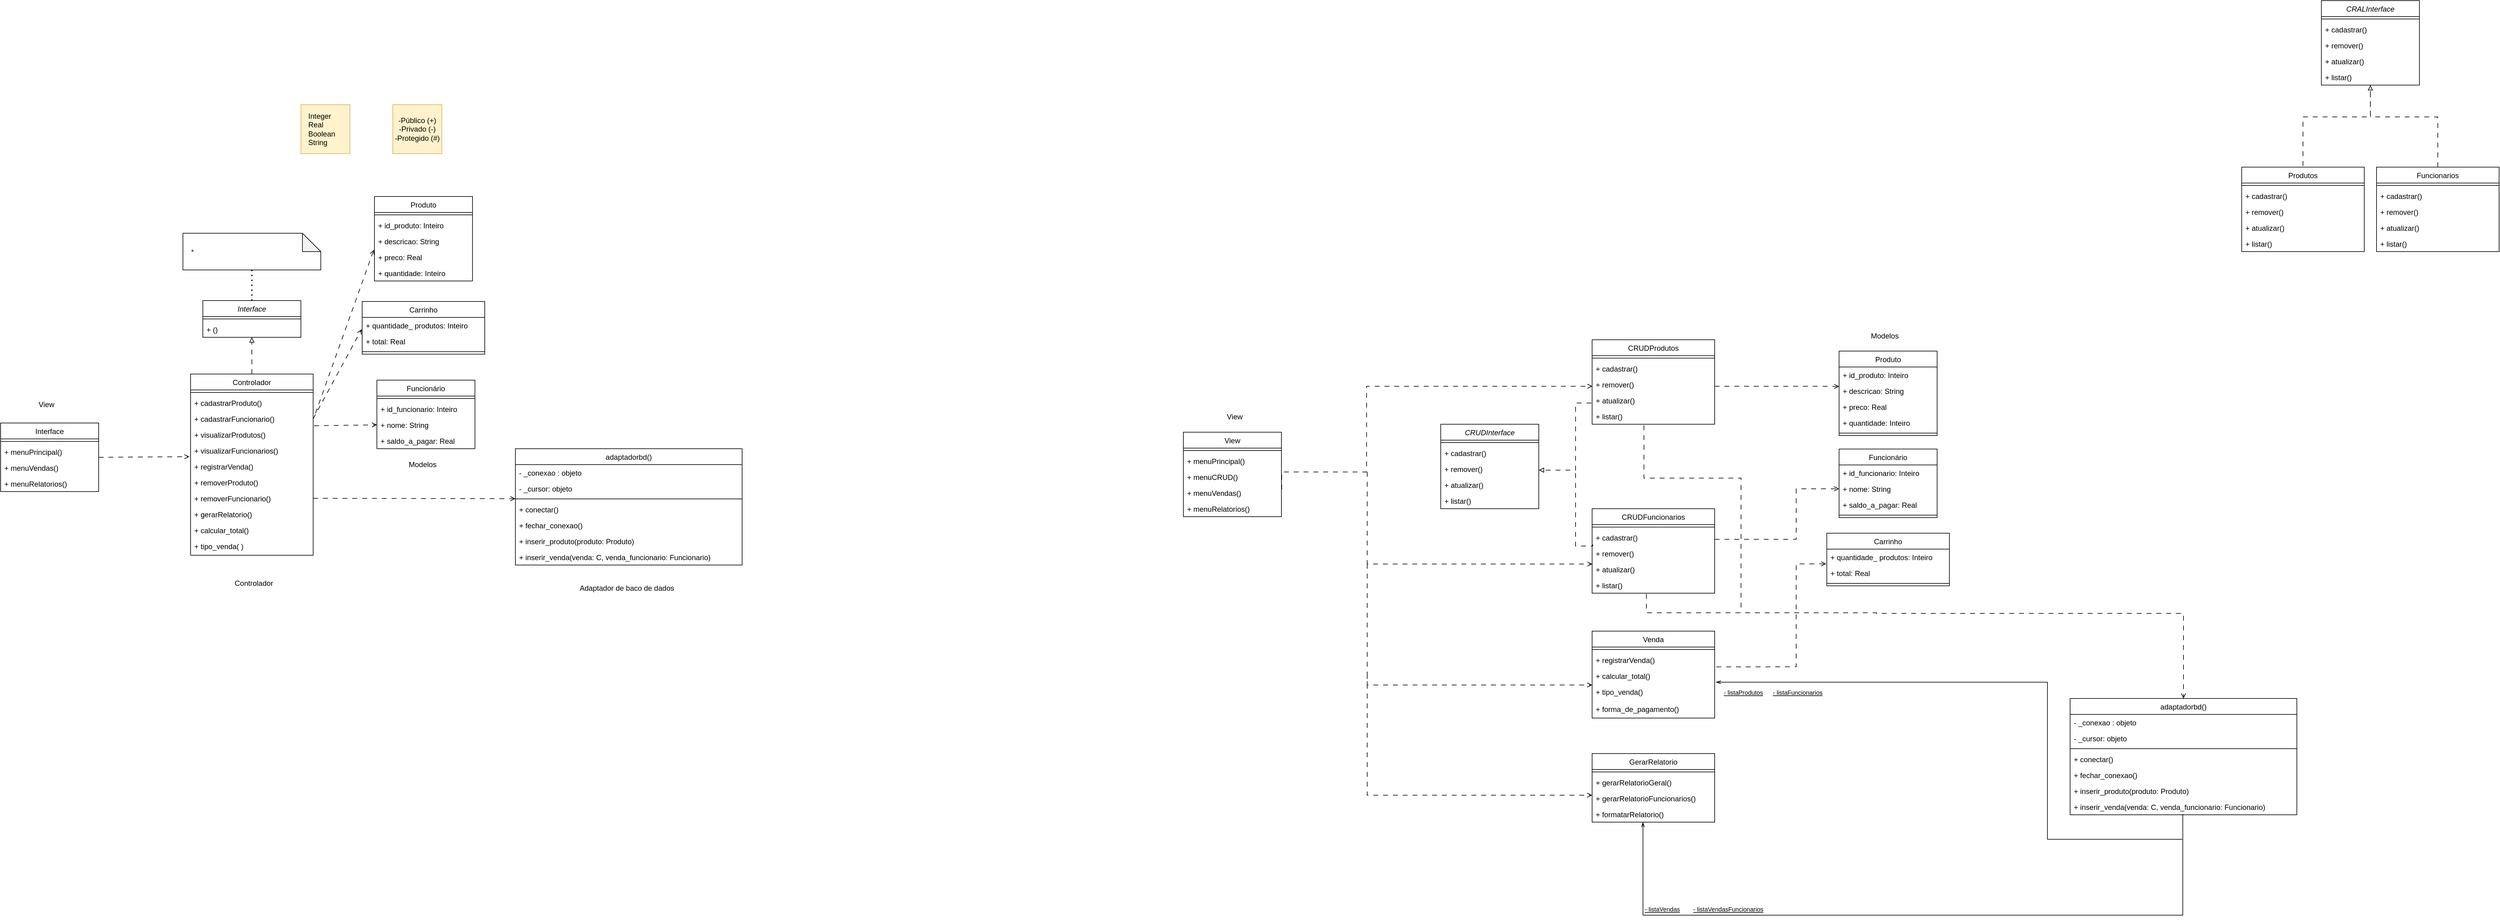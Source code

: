 <mxfile version="24.9.0">
  <diagram id="C5RBs43oDa-KdzZeNtuy" name="Page-1">
    <mxGraphModel dx="2261" dy="830" grid="1" gridSize="10" guides="1" tooltips="1" connect="1" arrows="1" fold="1" page="1" pageScale="1" pageWidth="827" pageHeight="1169" math="0" shadow="0">
      <root>
        <mxCell id="WIyWlLk6GJQsqaUBKTNV-0" />
        <mxCell id="WIyWlLk6GJQsqaUBKTNV-1" parent="WIyWlLk6GJQsqaUBKTNV-0" />
        <mxCell id="prRlPO60MHq-7r3GyFWO-28" value="" style="whiteSpace=wrap;html=1;aspect=fixed;fillColor=#fff2cc;strokeColor=#d6b656;" parent="WIyWlLk6GJQsqaUBKTNV-1" vertex="1">
          <mxGeometry x="440" y="220" width="80" height="80" as="geometry" />
        </mxCell>
        <mxCell id="zkfFHV4jXpPFQw0GAbJ--6" value="Controlador" style="swimlane;fontStyle=0;align=center;verticalAlign=top;childLayout=stackLayout;horizontal=1;startSize=26;horizontalStack=0;resizeParent=1;resizeLast=0;collapsible=1;marginBottom=0;rounded=0;shadow=0;strokeWidth=1;" parent="WIyWlLk6GJQsqaUBKTNV-1" vertex="1">
          <mxGeometry x="110" y="660" width="200" height="296" as="geometry">
            <mxRectangle x="130" y="380" width="160" height="26" as="alternateBounds" />
          </mxGeometry>
        </mxCell>
        <mxCell id="zkfFHV4jXpPFQw0GAbJ--9" value="" style="line;html=1;strokeWidth=1;align=left;verticalAlign=middle;spacingTop=-1;spacingLeft=3;spacingRight=3;rotatable=0;labelPosition=right;points=[];portConstraint=eastwest;" parent="zkfFHV4jXpPFQw0GAbJ--6" vertex="1">
          <mxGeometry y="26" width="200" height="8" as="geometry" />
        </mxCell>
        <mxCell id="prRlPO60MHq-7r3GyFWO-3" value="+ cadastrarProduto()" style="text;align=left;verticalAlign=top;spacingLeft=4;spacingRight=4;overflow=hidden;rotatable=0;points=[[0,0.5],[1,0.5]];portConstraint=eastwest;" parent="zkfFHV4jXpPFQw0GAbJ--6" vertex="1">
          <mxGeometry y="34" width="200" height="26" as="geometry" />
        </mxCell>
        <mxCell id="prRlPO60MHq-7r3GyFWO-4" value="+ cadastrarFuncionario()" style="text;align=left;verticalAlign=top;spacingLeft=4;spacingRight=4;overflow=hidden;rotatable=0;points=[[0,0.5],[1,0.5]];portConstraint=eastwest;" parent="zkfFHV4jXpPFQw0GAbJ--6" vertex="1">
          <mxGeometry y="60" width="200" height="26" as="geometry" />
        </mxCell>
        <mxCell id="prRlPO60MHq-7r3GyFWO-9" value="+ visualizarProdutos()" style="text;align=left;verticalAlign=top;spacingLeft=4;spacingRight=4;overflow=hidden;rotatable=0;points=[[0,0.5],[1,0.5]];portConstraint=eastwest;" parent="zkfFHV4jXpPFQw0GAbJ--6" vertex="1">
          <mxGeometry y="86" width="200" height="26" as="geometry" />
        </mxCell>
        <mxCell id="prRlPO60MHq-7r3GyFWO-10" value="+ visualizarFuncionarios()" style="text;align=left;verticalAlign=top;spacingLeft=4;spacingRight=4;overflow=hidden;rotatable=0;points=[[0,0.5],[1,0.5]];portConstraint=eastwest;" parent="zkfFHV4jXpPFQw0GAbJ--6" vertex="1">
          <mxGeometry y="112" width="200" height="26" as="geometry" />
        </mxCell>
        <mxCell id="prRlPO60MHq-7r3GyFWO-11" value="+ registrarVenda()" style="text;align=left;verticalAlign=top;spacingLeft=4;spacingRight=4;overflow=hidden;rotatable=0;points=[[0,0.5],[1,0.5]];portConstraint=eastwest;" parent="zkfFHV4jXpPFQw0GAbJ--6" vertex="1">
          <mxGeometry y="138" width="200" height="26" as="geometry" />
        </mxCell>
        <mxCell id="prRlPO60MHq-7r3GyFWO-12" value="+ removerProduto()" style="text;align=left;verticalAlign=top;spacingLeft=4;spacingRight=4;overflow=hidden;rotatable=0;points=[[0,0.5],[1,0.5]];portConstraint=eastwest;" parent="zkfFHV4jXpPFQw0GAbJ--6" vertex="1">
          <mxGeometry y="164" width="200" height="26" as="geometry" />
        </mxCell>
        <mxCell id="prRlPO60MHq-7r3GyFWO-13" value="+ removerFuncionario()" style="text;align=left;verticalAlign=top;spacingLeft=4;spacingRight=4;overflow=hidden;rotatable=0;points=[[0,0.5],[1,0.5]];portConstraint=eastwest;" parent="zkfFHV4jXpPFQw0GAbJ--6" vertex="1">
          <mxGeometry y="190" width="200" height="26" as="geometry" />
        </mxCell>
        <mxCell id="prRlPO60MHq-7r3GyFWO-14" value="+ gerarRelatorio()" style="text;align=left;verticalAlign=top;spacingLeft=4;spacingRight=4;overflow=hidden;rotatable=0;points=[[0,0.5],[1,0.5]];portConstraint=eastwest;" parent="zkfFHV4jXpPFQw0GAbJ--6" vertex="1">
          <mxGeometry y="216" width="200" height="26" as="geometry" />
        </mxCell>
        <mxCell id="prRlPO60MHq-7r3GyFWO-75" value="+ calcular_total()" style="text;align=left;verticalAlign=top;spacingLeft=4;spacingRight=4;overflow=hidden;rotatable=0;points=[[0,0.5],[1,0.5]];portConstraint=eastwest;" parent="zkfFHV4jXpPFQw0GAbJ--6" vertex="1">
          <mxGeometry y="242" width="200" height="26" as="geometry" />
        </mxCell>
        <mxCell id="prRlPO60MHq-7r3GyFWO-76" value="+ tipo_venda( )" style="text;align=left;verticalAlign=top;spacingLeft=4;spacingRight=4;overflow=hidden;rotatable=0;points=[[0,0.5],[1,0.5]];portConstraint=eastwest;" parent="zkfFHV4jXpPFQw0GAbJ--6" vertex="1">
          <mxGeometry y="268" width="200" height="28" as="geometry" />
        </mxCell>
        <mxCell id="prRlPO60MHq-7r3GyFWO-15" value="Produto" style="swimlane;fontStyle=0;align=center;verticalAlign=top;childLayout=stackLayout;horizontal=1;startSize=26;horizontalStack=0;resizeParent=1;resizeLast=0;collapsible=1;marginBottom=0;rounded=0;shadow=0;strokeWidth=1;" parent="WIyWlLk6GJQsqaUBKTNV-1" vertex="1">
          <mxGeometry x="410" y="370" width="160" height="138" as="geometry">
            <mxRectangle x="130" y="380" width="160" height="26" as="alternateBounds" />
          </mxGeometry>
        </mxCell>
        <mxCell id="prRlPO60MHq-7r3GyFWO-16" value="" style="line;html=1;strokeWidth=1;align=left;verticalAlign=middle;spacingTop=-1;spacingLeft=3;spacingRight=3;rotatable=0;labelPosition=right;points=[];portConstraint=eastwest;" parent="prRlPO60MHq-7r3GyFWO-15" vertex="1">
          <mxGeometry y="26" width="160" height="8" as="geometry" />
        </mxCell>
        <mxCell id="prRlPO60MHq-7r3GyFWO-56" value="+ id_produto: Inteiro" style="text;align=left;verticalAlign=top;spacingLeft=4;spacingRight=4;overflow=hidden;rotatable=0;points=[[0,0.5],[1,0.5]];portConstraint=eastwest;" parent="prRlPO60MHq-7r3GyFWO-15" vertex="1">
          <mxGeometry y="34" width="160" height="26" as="geometry" />
        </mxCell>
        <mxCell id="prRlPO60MHq-7r3GyFWO-17" value="+ descricao: String" style="text;align=left;verticalAlign=top;spacingLeft=4;spacingRight=4;overflow=hidden;rotatable=0;points=[[0,0.5],[1,0.5]];portConstraint=eastwest;" parent="prRlPO60MHq-7r3GyFWO-15" vertex="1">
          <mxGeometry y="60" width="160" height="26" as="geometry" />
        </mxCell>
        <mxCell id="prRlPO60MHq-7r3GyFWO-18" value="+ preco: Real" style="text;align=left;verticalAlign=top;spacingLeft=4;spacingRight=4;overflow=hidden;rotatable=0;points=[[0,0.5],[1,0.5]];portConstraint=eastwest;" parent="prRlPO60MHq-7r3GyFWO-15" vertex="1">
          <mxGeometry y="86" width="160" height="26" as="geometry" />
        </mxCell>
        <mxCell id="prRlPO60MHq-7r3GyFWO-19" value="+ quantidade: Inteiro" style="text;align=left;verticalAlign=top;spacingLeft=4;spacingRight=4;overflow=hidden;rotatable=0;points=[[0,0.5],[1,0.5]];portConstraint=eastwest;" parent="prRlPO60MHq-7r3GyFWO-15" vertex="1">
          <mxGeometry y="112" width="160" height="26" as="geometry" />
        </mxCell>
        <mxCell id="prRlPO60MHq-7r3GyFWO-25" value="-Público (+)&lt;br&gt;-Privado (-)&lt;br&gt;-Protegido (#)" style="text;html=1;align=center;verticalAlign=middle;whiteSpace=wrap;rounded=0;" parent="WIyWlLk6GJQsqaUBKTNV-1" vertex="1">
          <mxGeometry x="440" y="220" width="80" height="80" as="geometry" />
        </mxCell>
        <mxCell id="prRlPO60MHq-7r3GyFWO-26" value="" style="whiteSpace=wrap;html=1;aspect=fixed;fillColor=#fff2cc;strokeColor=#d6b656;" parent="WIyWlLk6GJQsqaUBKTNV-1" vertex="1">
          <mxGeometry x="290" y="220" width="80" height="80" as="geometry" />
        </mxCell>
        <mxCell id="prRlPO60MHq-7r3GyFWO-27" value="Integer&lt;div&gt;Real&lt;/div&gt;&lt;div&gt;Boolean&lt;/div&gt;&lt;div&gt;String&lt;/div&gt;" style="text;html=1;align=left;verticalAlign=middle;whiteSpace=wrap;rounded=0;" parent="WIyWlLk6GJQsqaUBKTNV-1" vertex="1">
          <mxGeometry x="300" y="230" width="60" height="60" as="geometry" />
        </mxCell>
        <mxCell id="prRlPO60MHq-7r3GyFWO-29" value="Funcionário" style="swimlane;fontStyle=0;align=center;verticalAlign=top;childLayout=stackLayout;horizontal=1;startSize=26;horizontalStack=0;resizeParent=1;resizeLast=0;collapsible=1;marginBottom=0;rounded=0;shadow=0;strokeWidth=1;" parent="WIyWlLk6GJQsqaUBKTNV-1" vertex="1">
          <mxGeometry x="414" y="670" width="160" height="112" as="geometry">
            <mxRectangle x="130" y="380" width="160" height="26" as="alternateBounds" />
          </mxGeometry>
        </mxCell>
        <mxCell id="prRlPO60MHq-7r3GyFWO-30" value="" style="line;html=1;strokeWidth=1;align=left;verticalAlign=middle;spacingTop=-1;spacingLeft=3;spacingRight=3;rotatable=0;labelPosition=right;points=[];portConstraint=eastwest;" parent="prRlPO60MHq-7r3GyFWO-29" vertex="1">
          <mxGeometry y="26" width="160" height="8" as="geometry" />
        </mxCell>
        <mxCell id="prRlPO60MHq-7r3GyFWO-55" value="+ id_funcionario: Inteiro" style="text;align=left;verticalAlign=top;spacingLeft=4;spacingRight=4;overflow=hidden;rotatable=0;points=[[0,0.5],[1,0.5]];portConstraint=eastwest;" parent="prRlPO60MHq-7r3GyFWO-29" vertex="1">
          <mxGeometry y="34" width="160" height="26" as="geometry" />
        </mxCell>
        <mxCell id="prRlPO60MHq-7r3GyFWO-31" value="+ nome: String" style="text;align=left;verticalAlign=top;spacingLeft=4;spacingRight=4;overflow=hidden;rotatable=0;points=[[0,0.5],[1,0.5]];portConstraint=eastwest;" parent="prRlPO60MHq-7r3GyFWO-29" vertex="1">
          <mxGeometry y="60" width="160" height="26" as="geometry" />
        </mxCell>
        <mxCell id="prRlPO60MHq-7r3GyFWO-32" value="+ saldo_a_pagar: Real" style="text;align=left;verticalAlign=top;spacingLeft=4;spacingRight=4;overflow=hidden;rotatable=0;points=[[0,0.5],[1,0.5]];portConstraint=eastwest;" parent="prRlPO60MHq-7r3GyFWO-29" vertex="1">
          <mxGeometry y="86" width="160" height="26" as="geometry" />
        </mxCell>
        <mxCell id="prRlPO60MHq-7r3GyFWO-34" value="" style="endArrow=open;html=1;rounded=0;dashed=1;endFill=0;dashPattern=8 8;exitX=1;exitY=0.5;exitDx=0;exitDy=0;" parent="WIyWlLk6GJQsqaUBKTNV-1" source="prRlPO60MHq-7r3GyFWO-35" edge="1">
          <mxGeometry width="50" height="50" relative="1" as="geometry">
            <mxPoint x="-50" y="797" as="sourcePoint" />
            <mxPoint x="108" y="795" as="targetPoint" />
          </mxGeometry>
        </mxCell>
        <mxCell id="prRlPO60MHq-7r3GyFWO-35" value="Interface" style="swimlane;fontStyle=0;align=center;verticalAlign=top;childLayout=stackLayout;horizontal=1;startSize=26;horizontalStack=0;resizeParent=1;resizeLast=0;collapsible=1;marginBottom=0;rounded=0;shadow=0;strokeWidth=1;" parent="WIyWlLk6GJQsqaUBKTNV-1" vertex="1">
          <mxGeometry x="-200" y="740" width="160" height="112" as="geometry">
            <mxRectangle x="340" y="380" width="170" height="26" as="alternateBounds" />
          </mxGeometry>
        </mxCell>
        <mxCell id="prRlPO60MHq-7r3GyFWO-36" value="" style="line;html=1;strokeWidth=1;align=left;verticalAlign=middle;spacingTop=-1;spacingLeft=3;spacingRight=3;rotatable=0;labelPosition=right;points=[];portConstraint=eastwest;" parent="prRlPO60MHq-7r3GyFWO-35" vertex="1">
          <mxGeometry y="26" width="160" height="8" as="geometry" />
        </mxCell>
        <mxCell id="prRlPO60MHq-7r3GyFWO-37" value="+ menuPrincipal()" style="text;align=left;verticalAlign=top;spacingLeft=4;spacingRight=4;overflow=hidden;rotatable=0;points=[[0,0.5],[1,0.5]];portConstraint=eastwest;" parent="prRlPO60MHq-7r3GyFWO-35" vertex="1">
          <mxGeometry y="34" width="160" height="26" as="geometry" />
        </mxCell>
        <mxCell id="prRlPO60MHq-7r3GyFWO-39" value="+ menuVendas()" style="text;align=left;verticalAlign=top;spacingLeft=4;spacingRight=4;overflow=hidden;rotatable=0;points=[[0,0.5],[1,0.5]];portConstraint=eastwest;" parent="prRlPO60MHq-7r3GyFWO-35" vertex="1">
          <mxGeometry y="60" width="160" height="26" as="geometry" />
        </mxCell>
        <mxCell id="prRlPO60MHq-7r3GyFWO-38" value="+ menuRelatorios()" style="text;align=left;verticalAlign=top;spacingLeft=4;spacingRight=4;overflow=hidden;rotatable=0;points=[[0,0.5],[1,0.5]];portConstraint=eastwest;" parent="prRlPO60MHq-7r3GyFWO-35" vertex="1">
          <mxGeometry y="86" width="160" height="26" as="geometry" />
        </mxCell>
        <mxCell id="prRlPO60MHq-7r3GyFWO-40" value="" style="endArrow=open;html=1;rounded=0;dashed=1;endFill=0;dashPattern=8 8;exitX=1.019;exitY=0.154;exitDx=0;exitDy=0;exitPerimeter=0;entryX=-0.006;entryY=0.038;entryDx=0;entryDy=0;entryPerimeter=0;" parent="WIyWlLk6GJQsqaUBKTNV-1" source="prRlPO60MHq-7r3GyFWO-4" target="prRlPO60MHq-7r3GyFWO-18" edge="1">
          <mxGeometry width="50" height="50" relative="1" as="geometry">
            <mxPoint x="-30" y="806" as="sourcePoint" />
            <mxPoint x="118" y="805" as="targetPoint" />
          </mxGeometry>
        </mxCell>
        <mxCell id="prRlPO60MHq-7r3GyFWO-41" value="" style="endArrow=open;html=1;rounded=0;dashed=1;endFill=0;dashPattern=8 8;entryX=0;entryY=0.5;entryDx=0;entryDy=0;exitX=1.008;exitY=-0.058;exitDx=0;exitDy=0;exitPerimeter=0;" parent="WIyWlLk6GJQsqaUBKTNV-1" source="prRlPO60MHq-7r3GyFWO-9" target="prRlPO60MHq-7r3GyFWO-31" edge="1">
          <mxGeometry width="50" height="50" relative="1" as="geometry">
            <mxPoint x="311" y="743" as="sourcePoint" />
            <mxPoint x="399" y="631" as="targetPoint" />
          </mxGeometry>
        </mxCell>
        <mxCell id="prRlPO60MHq-7r3GyFWO-42" value="" style="endArrow=open;html=1;rounded=0;dashed=1;endFill=0;dashPattern=8 8;exitX=1;exitY=0.5;exitDx=0;exitDy=0;" parent="WIyWlLk6GJQsqaUBKTNV-1" source="prRlPO60MHq-7r3GyFWO-13" target="prRlPO60MHq-7r3GyFWO-44" edge="1">
          <mxGeometry width="50" height="50" relative="1" as="geometry">
            <mxPoint x="273.04" y="840.0" as="sourcePoint" />
            <mxPoint x="620" y="830" as="targetPoint" />
            <Array as="points" />
          </mxGeometry>
        </mxCell>
        <mxCell id="prRlPO60MHq-7r3GyFWO-43" value="adaptadorbd()" style="swimlane;fontStyle=0;align=center;verticalAlign=top;childLayout=stackLayout;horizontal=1;startSize=26;horizontalStack=0;resizeParent=1;resizeLast=0;collapsible=1;marginBottom=0;rounded=0;shadow=0;strokeWidth=1;" parent="WIyWlLk6GJQsqaUBKTNV-1" vertex="1">
          <mxGeometry x="640" y="782" width="370" height="190" as="geometry">
            <mxRectangle x="130" y="380" width="160" height="26" as="alternateBounds" />
          </mxGeometry>
        </mxCell>
        <mxCell id="prRlPO60MHq-7r3GyFWO-45" value="- _conexao : objeto" style="text;align=left;verticalAlign=top;spacingLeft=4;spacingRight=4;overflow=hidden;rotatable=0;points=[[0,0.5],[1,0.5]];portConstraint=eastwest;" parent="prRlPO60MHq-7r3GyFWO-43" vertex="1">
          <mxGeometry y="26" width="370" height="26" as="geometry" />
        </mxCell>
        <mxCell id="prRlPO60MHq-7r3GyFWO-61" value="- _cursor: objeto" style="text;align=left;verticalAlign=top;spacingLeft=4;spacingRight=4;overflow=hidden;rotatable=0;points=[[0,0.5],[1,0.5]];portConstraint=eastwest;" parent="prRlPO60MHq-7r3GyFWO-43" vertex="1">
          <mxGeometry y="52" width="370" height="26" as="geometry" />
        </mxCell>
        <mxCell id="prRlPO60MHq-7r3GyFWO-44" value="" style="line;html=1;strokeWidth=1;align=left;verticalAlign=middle;spacingTop=-1;spacingLeft=3;spacingRight=3;rotatable=0;labelPosition=right;points=[];portConstraint=eastwest;" parent="prRlPO60MHq-7r3GyFWO-43" vertex="1">
          <mxGeometry y="78" width="370" height="8" as="geometry" />
        </mxCell>
        <mxCell id="prRlPO60MHq-7r3GyFWO-46" value="+ conectar()" style="text;align=left;verticalAlign=top;spacingLeft=4;spacingRight=4;overflow=hidden;rotatable=0;points=[[0,0.5],[1,0.5]];portConstraint=eastwest;" parent="prRlPO60MHq-7r3GyFWO-43" vertex="1">
          <mxGeometry y="86" width="370" height="26" as="geometry" />
        </mxCell>
        <mxCell id="prRlPO60MHq-7r3GyFWO-63" value="+ fechar_conexao()" style="text;align=left;verticalAlign=top;spacingLeft=4;spacingRight=4;overflow=hidden;rotatable=0;points=[[0,0.5],[1,0.5]];portConstraint=eastwest;" parent="prRlPO60MHq-7r3GyFWO-43" vertex="1">
          <mxGeometry y="112" width="370" height="26" as="geometry" />
        </mxCell>
        <mxCell id="prRlPO60MHq-7r3GyFWO-64" value="+ inserir_produto(produto: Produto)" style="text;align=left;verticalAlign=top;spacingLeft=4;spacingRight=4;overflow=hidden;rotatable=0;points=[[0,0.5],[1,0.5]];portConstraint=eastwest;" parent="prRlPO60MHq-7r3GyFWO-43" vertex="1">
          <mxGeometry y="138" width="370" height="26" as="geometry" />
        </mxCell>
        <mxCell id="prRlPO60MHq-7r3GyFWO-67" value="+ inserir_venda(venda: C, venda_funcionario: Funcionario)" style="text;align=left;verticalAlign=top;spacingLeft=4;spacingRight=4;overflow=hidden;rotatable=0;points=[[0,0.5],[1,0.5]];portConstraint=eastwest;" parent="prRlPO60MHq-7r3GyFWO-43" vertex="1">
          <mxGeometry y="164" width="370" height="26" as="geometry" />
        </mxCell>
        <mxCell id="prRlPO60MHq-7r3GyFWO-48" value="Interface" style="swimlane;fontStyle=2;align=center;verticalAlign=top;childLayout=stackLayout;horizontal=1;startSize=26;horizontalStack=0;resizeParent=1;resizeLast=0;collapsible=1;marginBottom=0;rounded=0;shadow=0;strokeWidth=1;" parent="WIyWlLk6GJQsqaUBKTNV-1" vertex="1">
          <mxGeometry x="130" y="540" width="160" height="60" as="geometry">
            <mxRectangle x="130" y="380" width="160" height="26" as="alternateBounds" />
          </mxGeometry>
        </mxCell>
        <mxCell id="prRlPO60MHq-7r3GyFWO-49" value="" style="line;html=1;strokeWidth=1;align=left;verticalAlign=middle;spacingTop=-1;spacingLeft=3;spacingRight=3;rotatable=0;labelPosition=right;points=[];portConstraint=eastwest;" parent="prRlPO60MHq-7r3GyFWO-48" vertex="1">
          <mxGeometry y="26" width="160" height="8" as="geometry" />
        </mxCell>
        <mxCell id="prRlPO60MHq-7r3GyFWO-50" value="+ ()" style="text;align=left;verticalAlign=top;spacingLeft=4;spacingRight=4;overflow=hidden;rotatable=0;points=[[0,0.5],[1,0.5]];portConstraint=eastwest;" parent="prRlPO60MHq-7r3GyFWO-48" vertex="1">
          <mxGeometry y="34" width="160" height="26" as="geometry" />
        </mxCell>
        <mxCell id="prRlPO60MHq-7r3GyFWO-53" value="" style="endArrow=block;html=1;rounded=0;dashed=1;endFill=0;dashPattern=8 8;exitX=0.5;exitY=0;exitDx=0;exitDy=0;entryX=0.5;entryY=1;entryDx=0;entryDy=0;" parent="WIyWlLk6GJQsqaUBKTNV-1" source="zkfFHV4jXpPFQw0GAbJ--6" target="prRlPO60MHq-7r3GyFWO-48" edge="1">
          <mxGeometry width="50" height="50" relative="1" as="geometry">
            <mxPoint x="283" y="734" as="sourcePoint" />
            <mxPoint x="190.64" y="566.988" as="targetPoint" />
          </mxGeometry>
        </mxCell>
        <mxCell id="prRlPO60MHq-7r3GyFWO-57" value="" style="shape=note;whiteSpace=wrap;html=1;backgroundOutline=1;darkOpacity=0.05;" parent="WIyWlLk6GJQsqaUBKTNV-1" vertex="1">
          <mxGeometry x="97.5" y="430" width="225" height="60" as="geometry" />
        </mxCell>
        <mxCell id="prRlPO60MHq-7r3GyFWO-58" value="" style="endArrow=none;dashed=1;html=1;dashPattern=1 3;strokeWidth=2;rounded=0;exitX=0.5;exitY=0;exitDx=0;exitDy=0;entryX=0.5;entryY=1;entryDx=0;entryDy=0;entryPerimeter=0;" parent="WIyWlLk6GJQsqaUBKTNV-1" source="prRlPO60MHq-7r3GyFWO-48" target="prRlPO60MHq-7r3GyFWO-57" edge="1">
          <mxGeometry width="50" height="50" relative="1" as="geometry">
            <mxPoint x="210" y="620" as="sourcePoint" />
            <mxPoint x="260" y="570" as="targetPoint" />
          </mxGeometry>
        </mxCell>
        <mxCell id="prRlPO60MHq-7r3GyFWO-60" value="&lt;span style=&quot;font-size: 11px;&quot;&gt;*&lt;/span&gt;" style="text;html=1;align=left;verticalAlign=middle;whiteSpace=wrap;rounded=0;" parent="WIyWlLk6GJQsqaUBKTNV-1" vertex="1">
          <mxGeometry x="109" y="430" width="180" height="60" as="geometry" />
        </mxCell>
        <mxCell id="prRlPO60MHq-7r3GyFWO-69" value="Carrinho" style="swimlane;fontStyle=0;align=center;verticalAlign=top;childLayout=stackLayout;horizontal=1;startSize=26;horizontalStack=0;resizeParent=1;resizeLast=0;collapsible=1;marginBottom=0;rounded=0;shadow=0;strokeWidth=1;" parent="WIyWlLk6GJQsqaUBKTNV-1" vertex="1">
          <mxGeometry x="390" y="541.5" width="200" height="86" as="geometry">
            <mxRectangle x="130" y="380" width="160" height="26" as="alternateBounds" />
          </mxGeometry>
        </mxCell>
        <mxCell id="prRlPO60MHq-7r3GyFWO-71" value="+ quantidade_ produtos: Inteiro" style="text;align=left;verticalAlign=top;spacingLeft=4;spacingRight=4;overflow=hidden;rotatable=0;points=[[0,0.5],[1,0.5]];portConstraint=eastwest;" parent="prRlPO60MHq-7r3GyFWO-69" vertex="1">
          <mxGeometry y="26" width="200" height="26" as="geometry" />
        </mxCell>
        <mxCell id="prRlPO60MHq-7r3GyFWO-72" value="+ total: Real" style="text;align=left;verticalAlign=top;spacingLeft=4;spacingRight=4;overflow=hidden;rotatable=0;points=[[0,0.5],[1,0.5]];portConstraint=eastwest;" parent="prRlPO60MHq-7r3GyFWO-69" vertex="1">
          <mxGeometry y="52" width="200" height="26" as="geometry" />
        </mxCell>
        <mxCell id="prRlPO60MHq-7r3GyFWO-70" value="" style="line;html=1;strokeWidth=1;align=left;verticalAlign=middle;spacingTop=-1;spacingLeft=3;spacingRight=3;rotatable=0;labelPosition=right;points=[];portConstraint=eastwest;" parent="prRlPO60MHq-7r3GyFWO-69" vertex="1">
          <mxGeometry y="78" width="200" height="8" as="geometry" />
        </mxCell>
        <mxCell id="prRlPO60MHq-7r3GyFWO-77" value="" style="endArrow=open;html=1;rounded=0;dashed=1;endFill=0;dashPattern=8 8;exitX=1;exitY=0.5;exitDx=0;exitDy=0;entryX=-0.004;entryY=0.743;entryDx=0;entryDy=0;entryPerimeter=0;" parent="WIyWlLk6GJQsqaUBKTNV-1" source="prRlPO60MHq-7r3GyFWO-4" target="prRlPO60MHq-7r3GyFWO-71" edge="1">
          <mxGeometry width="50" height="50" relative="1" as="geometry">
            <mxPoint x="324" y="734" as="sourcePoint" />
            <mxPoint x="419" y="613" as="targetPoint" />
          </mxGeometry>
        </mxCell>
        <mxCell id="DAiec5-PZbH9VufMHsuQ-0" value="View" style="text;html=1;align=left;verticalAlign=middle;whiteSpace=wrap;rounded=0;" vertex="1" parent="WIyWlLk6GJQsqaUBKTNV-1">
          <mxGeometry x="-140" y="680" width="60" height="60" as="geometry" />
        </mxCell>
        <mxCell id="DAiec5-PZbH9VufMHsuQ-1" value="Controlador" style="text;html=1;align=left;verticalAlign=middle;whiteSpace=wrap;rounded=0;" vertex="1" parent="WIyWlLk6GJQsqaUBKTNV-1">
          <mxGeometry x="180" y="972" width="60" height="60" as="geometry" />
        </mxCell>
        <mxCell id="DAiec5-PZbH9VufMHsuQ-3" value="Modelos" style="text;html=1;align=left;verticalAlign=middle;whiteSpace=wrap;rounded=0;" vertex="1" parent="WIyWlLk6GJQsqaUBKTNV-1">
          <mxGeometry x="464" y="778" width="60" height="60" as="geometry" />
        </mxCell>
        <mxCell id="DAiec5-PZbH9VufMHsuQ-4" value="Adaptador de baco de dados" style="text;html=1;align=left;verticalAlign=middle;whiteSpace=wrap;rounded=0;" vertex="1" parent="WIyWlLk6GJQsqaUBKTNV-1">
          <mxGeometry x="742.5" y="980" width="165" height="60" as="geometry" />
        </mxCell>
        <mxCell id="DAiec5-PZbH9VufMHsuQ-73" value="Produto" style="swimlane;fontStyle=0;align=center;verticalAlign=top;childLayout=stackLayout;horizontal=1;startSize=26;horizontalStack=0;resizeParent=1;resizeLast=0;collapsible=1;marginBottom=0;rounded=0;shadow=0;strokeWidth=1;" vertex="1" parent="WIyWlLk6GJQsqaUBKTNV-1">
          <mxGeometry x="2800" y="622.5" width="160" height="138" as="geometry">
            <mxRectangle x="130" y="380" width="160" height="26" as="alternateBounds" />
          </mxGeometry>
        </mxCell>
        <mxCell id="DAiec5-PZbH9VufMHsuQ-75" value="+ id_produto: Inteiro" style="text;align=left;verticalAlign=top;spacingLeft=4;spacingRight=4;overflow=hidden;rotatable=0;points=[[0,0.5],[1,0.5]];portConstraint=eastwest;" vertex="1" parent="DAiec5-PZbH9VufMHsuQ-73">
          <mxGeometry y="26" width="160" height="26" as="geometry" />
        </mxCell>
        <mxCell id="DAiec5-PZbH9VufMHsuQ-76" value="+ descricao: String" style="text;align=left;verticalAlign=top;spacingLeft=4;spacingRight=4;overflow=hidden;rotatable=0;points=[[0,0.5],[1,0.5]];portConstraint=eastwest;" vertex="1" parent="DAiec5-PZbH9VufMHsuQ-73">
          <mxGeometry y="52" width="160" height="26" as="geometry" />
        </mxCell>
        <mxCell id="DAiec5-PZbH9VufMHsuQ-77" value="+ preco: Real" style="text;align=left;verticalAlign=top;spacingLeft=4;spacingRight=4;overflow=hidden;rotatable=0;points=[[0,0.5],[1,0.5]];portConstraint=eastwest;" vertex="1" parent="DAiec5-PZbH9VufMHsuQ-73">
          <mxGeometry y="78" width="160" height="26" as="geometry" />
        </mxCell>
        <mxCell id="DAiec5-PZbH9VufMHsuQ-78" value="+ quantidade: Inteiro" style="text;align=left;verticalAlign=top;spacingLeft=4;spacingRight=4;overflow=hidden;rotatable=0;points=[[0,0.5],[1,0.5]];portConstraint=eastwest;" vertex="1" parent="DAiec5-PZbH9VufMHsuQ-73">
          <mxGeometry y="104" width="160" height="26" as="geometry" />
        </mxCell>
        <mxCell id="DAiec5-PZbH9VufMHsuQ-74" value="" style="line;html=1;strokeWidth=1;align=left;verticalAlign=middle;spacingTop=-1;spacingLeft=3;spacingRight=3;rotatable=0;labelPosition=right;points=[];portConstraint=eastwest;" vertex="1" parent="DAiec5-PZbH9VufMHsuQ-73">
          <mxGeometry y="130" width="160" height="8" as="geometry" />
        </mxCell>
        <mxCell id="DAiec5-PZbH9VufMHsuQ-79" value="Funcionário" style="swimlane;fontStyle=0;align=center;verticalAlign=top;childLayout=stackLayout;horizontal=1;startSize=26;horizontalStack=0;resizeParent=1;resizeLast=0;collapsible=1;marginBottom=0;rounded=0;shadow=0;strokeWidth=1;" vertex="1" parent="WIyWlLk6GJQsqaUBKTNV-1">
          <mxGeometry x="2800" y="782.5" width="160" height="112" as="geometry">
            <mxRectangle x="130" y="380" width="160" height="26" as="alternateBounds" />
          </mxGeometry>
        </mxCell>
        <mxCell id="DAiec5-PZbH9VufMHsuQ-81" value="+ id_funcionario: Inteiro" style="text;align=left;verticalAlign=top;spacingLeft=4;spacingRight=4;overflow=hidden;rotatable=0;points=[[0,0.5],[1,0.5]];portConstraint=eastwest;" vertex="1" parent="DAiec5-PZbH9VufMHsuQ-79">
          <mxGeometry y="26" width="160" height="26" as="geometry" />
        </mxCell>
        <mxCell id="DAiec5-PZbH9VufMHsuQ-82" value="+ nome: String" style="text;align=left;verticalAlign=top;spacingLeft=4;spacingRight=4;overflow=hidden;rotatable=0;points=[[0,0.5],[1,0.5]];portConstraint=eastwest;" vertex="1" parent="DAiec5-PZbH9VufMHsuQ-79">
          <mxGeometry y="52" width="160" height="26" as="geometry" />
        </mxCell>
        <mxCell id="DAiec5-PZbH9VufMHsuQ-83" value="+ saldo_a_pagar: Real" style="text;align=left;verticalAlign=top;spacingLeft=4;spacingRight=4;overflow=hidden;rotatable=0;points=[[0,0.5],[1,0.5]];portConstraint=eastwest;" vertex="1" parent="DAiec5-PZbH9VufMHsuQ-79">
          <mxGeometry y="78" width="160" height="26" as="geometry" />
        </mxCell>
        <mxCell id="DAiec5-PZbH9VufMHsuQ-80" value="" style="line;html=1;strokeWidth=1;align=left;verticalAlign=middle;spacingTop=-1;spacingLeft=3;spacingRight=3;rotatable=0;labelPosition=right;points=[];portConstraint=eastwest;" vertex="1" parent="DAiec5-PZbH9VufMHsuQ-79">
          <mxGeometry y="104" width="160" height="8" as="geometry" />
        </mxCell>
        <mxCell id="DAiec5-PZbH9VufMHsuQ-85" value="View" style="swimlane;fontStyle=0;align=center;verticalAlign=top;childLayout=stackLayout;horizontal=1;startSize=26;horizontalStack=0;resizeParent=1;resizeLast=0;collapsible=1;marginBottom=0;rounded=0;shadow=0;strokeWidth=1;" vertex="1" parent="WIyWlLk6GJQsqaUBKTNV-1">
          <mxGeometry x="1730" y="755" width="160" height="138" as="geometry">
            <mxRectangle x="340" y="380" width="170" height="26" as="alternateBounds" />
          </mxGeometry>
        </mxCell>
        <mxCell id="DAiec5-PZbH9VufMHsuQ-86" value="" style="line;html=1;strokeWidth=1;align=left;verticalAlign=middle;spacingTop=-1;spacingLeft=3;spacingRight=3;rotatable=0;labelPosition=right;points=[];portConstraint=eastwest;" vertex="1" parent="DAiec5-PZbH9VufMHsuQ-85">
          <mxGeometry y="26" width="160" height="8" as="geometry" />
        </mxCell>
        <mxCell id="DAiec5-PZbH9VufMHsuQ-87" value="+ menuPrincipal()" style="text;align=left;verticalAlign=top;spacingLeft=4;spacingRight=4;overflow=hidden;rotatable=0;points=[[0,0.5],[1,0.5]];portConstraint=eastwest;" vertex="1" parent="DAiec5-PZbH9VufMHsuQ-85">
          <mxGeometry y="34" width="160" height="26" as="geometry" />
        </mxCell>
        <mxCell id="DAiec5-PZbH9VufMHsuQ-248" value="+ menuCRUD()" style="text;align=left;verticalAlign=top;spacingLeft=4;spacingRight=4;overflow=hidden;rotatable=0;points=[[0,0.5],[1,0.5]];portConstraint=eastwest;" vertex="1" parent="DAiec5-PZbH9VufMHsuQ-85">
          <mxGeometry y="60" width="160" height="26" as="geometry" />
        </mxCell>
        <mxCell id="DAiec5-PZbH9VufMHsuQ-88" value="+ menuVendas()" style="text;align=left;verticalAlign=top;spacingLeft=4;spacingRight=4;overflow=hidden;rotatable=0;points=[[0,0.5],[1,0.5]];portConstraint=eastwest;" vertex="1" parent="DAiec5-PZbH9VufMHsuQ-85">
          <mxGeometry y="86" width="160" height="26" as="geometry" />
        </mxCell>
        <mxCell id="DAiec5-PZbH9VufMHsuQ-89" value="+ menuRelatorios()" style="text;align=left;verticalAlign=top;spacingLeft=4;spacingRight=4;overflow=hidden;rotatable=0;points=[[0,0.5],[1,0.5]];portConstraint=eastwest;" vertex="1" parent="DAiec5-PZbH9VufMHsuQ-85">
          <mxGeometry y="112" width="160" height="26" as="geometry" />
        </mxCell>
        <mxCell id="DAiec5-PZbH9VufMHsuQ-93" value="adaptadorbd()" style="swimlane;fontStyle=0;align=center;verticalAlign=top;childLayout=stackLayout;horizontal=1;startSize=26;horizontalStack=0;resizeParent=1;resizeLast=0;collapsible=1;marginBottom=0;rounded=0;shadow=0;strokeWidth=1;" vertex="1" parent="WIyWlLk6GJQsqaUBKTNV-1">
          <mxGeometry x="3177" y="1190" width="370" height="190" as="geometry">
            <mxRectangle x="130" y="380" width="160" height="26" as="alternateBounds" />
          </mxGeometry>
        </mxCell>
        <mxCell id="DAiec5-PZbH9VufMHsuQ-94" value="- _conexao : objeto" style="text;align=left;verticalAlign=top;spacingLeft=4;spacingRight=4;overflow=hidden;rotatable=0;points=[[0,0.5],[1,0.5]];portConstraint=eastwest;" vertex="1" parent="DAiec5-PZbH9VufMHsuQ-93">
          <mxGeometry y="26" width="370" height="26" as="geometry" />
        </mxCell>
        <mxCell id="DAiec5-PZbH9VufMHsuQ-95" value="- _cursor: objeto" style="text;align=left;verticalAlign=top;spacingLeft=4;spacingRight=4;overflow=hidden;rotatable=0;points=[[0,0.5],[1,0.5]];portConstraint=eastwest;" vertex="1" parent="DAiec5-PZbH9VufMHsuQ-93">
          <mxGeometry y="52" width="370" height="26" as="geometry" />
        </mxCell>
        <mxCell id="DAiec5-PZbH9VufMHsuQ-96" value="" style="line;html=1;strokeWidth=1;align=left;verticalAlign=middle;spacingTop=-1;spacingLeft=3;spacingRight=3;rotatable=0;labelPosition=right;points=[];portConstraint=eastwest;" vertex="1" parent="DAiec5-PZbH9VufMHsuQ-93">
          <mxGeometry y="78" width="370" height="8" as="geometry" />
        </mxCell>
        <mxCell id="DAiec5-PZbH9VufMHsuQ-97" value="+ conectar()" style="text;align=left;verticalAlign=top;spacingLeft=4;spacingRight=4;overflow=hidden;rotatable=0;points=[[0,0.5],[1,0.5]];portConstraint=eastwest;" vertex="1" parent="DAiec5-PZbH9VufMHsuQ-93">
          <mxGeometry y="86" width="370" height="26" as="geometry" />
        </mxCell>
        <mxCell id="DAiec5-PZbH9VufMHsuQ-98" value="+ fechar_conexao()" style="text;align=left;verticalAlign=top;spacingLeft=4;spacingRight=4;overflow=hidden;rotatable=0;points=[[0,0.5],[1,0.5]];portConstraint=eastwest;" vertex="1" parent="DAiec5-PZbH9VufMHsuQ-93">
          <mxGeometry y="112" width="370" height="26" as="geometry" />
        </mxCell>
        <mxCell id="DAiec5-PZbH9VufMHsuQ-99" value="+ inserir_produto(produto: Produto)" style="text;align=left;verticalAlign=top;spacingLeft=4;spacingRight=4;overflow=hidden;rotatable=0;points=[[0,0.5],[1,0.5]];portConstraint=eastwest;" vertex="1" parent="DAiec5-PZbH9VufMHsuQ-93">
          <mxGeometry y="138" width="370" height="26" as="geometry" />
        </mxCell>
        <mxCell id="DAiec5-PZbH9VufMHsuQ-100" value="+ inserir_venda(venda: C, venda_funcionario: Funcionario)" style="text;align=left;verticalAlign=top;spacingLeft=4;spacingRight=4;overflow=hidden;rotatable=0;points=[[0,0.5],[1,0.5]];portConstraint=eastwest;" vertex="1" parent="DAiec5-PZbH9VufMHsuQ-93">
          <mxGeometry y="164" width="370" height="26" as="geometry" />
        </mxCell>
        <mxCell id="DAiec5-PZbH9VufMHsuQ-101" value="CRUDInterface" style="swimlane;fontStyle=2;align=center;verticalAlign=top;childLayout=stackLayout;horizontal=1;startSize=26;horizontalStack=0;resizeParent=1;resizeLast=0;collapsible=1;marginBottom=0;rounded=0;shadow=0;strokeWidth=1;" vertex="1" parent="WIyWlLk6GJQsqaUBKTNV-1">
          <mxGeometry x="2150" y="742" width="160" height="138" as="geometry">
            <mxRectangle x="130" y="380" width="160" height="26" as="alternateBounds" />
          </mxGeometry>
        </mxCell>
        <mxCell id="DAiec5-PZbH9VufMHsuQ-102" value="" style="line;html=1;strokeWidth=1;align=left;verticalAlign=middle;spacingTop=-1;spacingLeft=3;spacingRight=3;rotatable=0;labelPosition=right;points=[];portConstraint=eastwest;" vertex="1" parent="DAiec5-PZbH9VufMHsuQ-101">
          <mxGeometry y="26" width="160" height="8" as="geometry" />
        </mxCell>
        <mxCell id="DAiec5-PZbH9VufMHsuQ-209" value="+ cadastrar()" style="text;align=left;verticalAlign=top;spacingLeft=4;spacingRight=4;overflow=hidden;rotatable=0;points=[[0,0.5],[1,0.5]];portConstraint=eastwest;" vertex="1" parent="DAiec5-PZbH9VufMHsuQ-101">
          <mxGeometry y="34" width="160" height="26" as="geometry" />
        </mxCell>
        <mxCell id="DAiec5-PZbH9VufMHsuQ-207" value="+ remover()" style="text;align=left;verticalAlign=top;spacingLeft=4;spacingRight=4;overflow=hidden;rotatable=0;points=[[0,0.5],[1,0.5]];portConstraint=eastwest;" vertex="1" parent="DAiec5-PZbH9VufMHsuQ-101">
          <mxGeometry y="60" width="160" height="26" as="geometry" />
        </mxCell>
        <mxCell id="DAiec5-PZbH9VufMHsuQ-210" value="+ atualizar()" style="text;align=left;verticalAlign=top;spacingLeft=4;spacingRight=4;overflow=hidden;rotatable=0;points=[[0,0.5],[1,0.5]];portConstraint=eastwest;" vertex="1" parent="DAiec5-PZbH9VufMHsuQ-101">
          <mxGeometry y="86" width="160" height="26" as="geometry" />
        </mxCell>
        <mxCell id="DAiec5-PZbH9VufMHsuQ-211" value="+ listar()" style="text;align=left;verticalAlign=top;spacingLeft=4;spacingRight=4;overflow=hidden;rotatable=0;points=[[0,0.5],[1,0.5]];portConstraint=eastwest;" vertex="1" parent="DAiec5-PZbH9VufMHsuQ-101">
          <mxGeometry y="112" width="160" height="26" as="geometry" />
        </mxCell>
        <mxCell id="DAiec5-PZbH9VufMHsuQ-104" value="" style="endArrow=block;html=1;rounded=0;dashed=1;endFill=0;dashPattern=8 8;edgeStyle=orthogonalEdgeStyle;entryX=1;entryY=0.577;entryDx=0;entryDy=0;entryPerimeter=0;exitX=-0.006;exitY=0.668;exitDx=0;exitDy=0;exitPerimeter=0;" edge="1" parent="WIyWlLk6GJQsqaUBKTNV-1" source="DAiec5-PZbH9VufMHsuQ-194" target="DAiec5-PZbH9VufMHsuQ-207">
          <mxGeometry width="50" height="50" relative="1" as="geometry">
            <mxPoint x="2390" y="708" as="sourcePoint" />
            <mxPoint x="2350" y="817" as="targetPoint" />
            <Array as="points">
              <mxPoint x="2370" y="707" />
              <mxPoint x="2370" y="817" />
            </Array>
          </mxGeometry>
        </mxCell>
        <mxCell id="DAiec5-PZbH9VufMHsuQ-108" value="Carrinho" style="swimlane;fontStyle=0;align=center;verticalAlign=top;childLayout=stackLayout;horizontal=1;startSize=26;horizontalStack=0;resizeParent=1;resizeLast=0;collapsible=1;marginBottom=0;rounded=0;shadow=0;strokeWidth=1;" vertex="1" parent="WIyWlLk6GJQsqaUBKTNV-1">
          <mxGeometry x="2780" y="920" width="200" height="86" as="geometry">
            <mxRectangle x="130" y="380" width="160" height="26" as="alternateBounds" />
          </mxGeometry>
        </mxCell>
        <mxCell id="DAiec5-PZbH9VufMHsuQ-109" value="+ quantidade_ produtos: Inteiro" style="text;align=left;verticalAlign=top;spacingLeft=4;spacingRight=4;overflow=hidden;rotatable=0;points=[[0,0.5],[1,0.5]];portConstraint=eastwest;" vertex="1" parent="DAiec5-PZbH9VufMHsuQ-108">
          <mxGeometry y="26" width="200" height="26" as="geometry" />
        </mxCell>
        <mxCell id="DAiec5-PZbH9VufMHsuQ-110" value="+ total: Real" style="text;align=left;verticalAlign=top;spacingLeft=4;spacingRight=4;overflow=hidden;rotatable=0;points=[[0,0.5],[1,0.5]];portConstraint=eastwest;" vertex="1" parent="DAiec5-PZbH9VufMHsuQ-108">
          <mxGeometry y="52" width="200" height="26" as="geometry" />
        </mxCell>
        <mxCell id="DAiec5-PZbH9VufMHsuQ-111" value="" style="line;html=1;strokeWidth=1;align=left;verticalAlign=middle;spacingTop=-1;spacingLeft=3;spacingRight=3;rotatable=0;labelPosition=right;points=[];portConstraint=eastwest;" vertex="1" parent="DAiec5-PZbH9VufMHsuQ-108">
          <mxGeometry y="78" width="200" height="8" as="geometry" />
        </mxCell>
        <mxCell id="DAiec5-PZbH9VufMHsuQ-113" value="View" style="text;html=1;align=left;verticalAlign=middle;whiteSpace=wrap;rounded=0;" vertex="1" parent="WIyWlLk6GJQsqaUBKTNV-1">
          <mxGeometry x="1799" y="700" width="60" height="60" as="geometry" />
        </mxCell>
        <mxCell id="DAiec5-PZbH9VufMHsuQ-114" value="Modelos" style="text;html=1;align=left;verticalAlign=middle;whiteSpace=wrap;rounded=0;" vertex="1" parent="WIyWlLk6GJQsqaUBKTNV-1">
          <mxGeometry x="2850" y="567.5" width="60" height="60" as="geometry" />
        </mxCell>
        <mxCell id="DAiec5-PZbH9VufMHsuQ-127" value="CRUDProdutos" style="swimlane;fontStyle=0;align=center;verticalAlign=top;childLayout=stackLayout;horizontal=1;startSize=26;horizontalStack=0;resizeParent=1;resizeLast=0;collapsible=1;marginBottom=0;rounded=0;shadow=0;strokeWidth=1;" vertex="1" parent="WIyWlLk6GJQsqaUBKTNV-1">
          <mxGeometry x="2397" y="604" width="200" height="138" as="geometry">
            <mxRectangle x="130" y="380" width="160" height="26" as="alternateBounds" />
          </mxGeometry>
        </mxCell>
        <mxCell id="DAiec5-PZbH9VufMHsuQ-128" value="" style="line;html=1;strokeWidth=1;align=left;verticalAlign=middle;spacingTop=-1;spacingLeft=3;spacingRight=3;rotatable=0;labelPosition=right;points=[];portConstraint=eastwest;" vertex="1" parent="DAiec5-PZbH9VufMHsuQ-127">
          <mxGeometry y="26" width="200" height="8" as="geometry" />
        </mxCell>
        <mxCell id="DAiec5-PZbH9VufMHsuQ-129" value="+ cadastrar()" style="text;align=left;verticalAlign=top;spacingLeft=4;spacingRight=4;overflow=hidden;rotatable=0;points=[[0,0.5],[1,0.5]];portConstraint=eastwest;" vertex="1" parent="DAiec5-PZbH9VufMHsuQ-127">
          <mxGeometry y="34" width="200" height="26" as="geometry" />
        </mxCell>
        <mxCell id="DAiec5-PZbH9VufMHsuQ-134" value="+ remover()" style="text;align=left;verticalAlign=top;spacingLeft=4;spacingRight=4;overflow=hidden;rotatable=0;points=[[0,0.5],[1,0.5]];portConstraint=eastwest;" vertex="1" parent="DAiec5-PZbH9VufMHsuQ-127">
          <mxGeometry y="60" width="200" height="26" as="geometry" />
        </mxCell>
        <mxCell id="DAiec5-PZbH9VufMHsuQ-194" value="+ atualizar()" style="text;align=left;verticalAlign=top;spacingLeft=4;spacingRight=4;overflow=hidden;rotatable=0;points=[[0,0.5],[1,0.5]];portConstraint=eastwest;" vertex="1" parent="DAiec5-PZbH9VufMHsuQ-127">
          <mxGeometry y="86" width="200" height="26" as="geometry" />
        </mxCell>
        <mxCell id="DAiec5-PZbH9VufMHsuQ-131" value="+ listar()" style="text;align=left;verticalAlign=top;spacingLeft=4;spacingRight=4;overflow=hidden;rotatable=0;points=[[0,0.5],[1,0.5]];portConstraint=eastwest;" vertex="1" parent="DAiec5-PZbH9VufMHsuQ-127">
          <mxGeometry y="112" width="200" height="26" as="geometry" />
        </mxCell>
        <mxCell id="DAiec5-PZbH9VufMHsuQ-145" value="CRUDFuncionarios" style="swimlane;fontStyle=0;align=center;verticalAlign=top;childLayout=stackLayout;horizontal=1;startSize=26;horizontalStack=0;resizeParent=1;resizeLast=0;collapsible=1;marginBottom=0;rounded=0;shadow=0;strokeWidth=1;" vertex="1" parent="WIyWlLk6GJQsqaUBKTNV-1">
          <mxGeometry x="2397" y="880" width="200" height="138" as="geometry">
            <mxRectangle x="130" y="380" width="160" height="26" as="alternateBounds" />
          </mxGeometry>
        </mxCell>
        <mxCell id="DAiec5-PZbH9VufMHsuQ-146" value="" style="line;html=1;strokeWidth=1;align=left;verticalAlign=middle;spacingTop=-1;spacingLeft=3;spacingRight=3;rotatable=0;labelPosition=right;points=[];portConstraint=eastwest;" vertex="1" parent="DAiec5-PZbH9VufMHsuQ-145">
          <mxGeometry y="26" width="200" height="8" as="geometry" />
        </mxCell>
        <mxCell id="DAiec5-PZbH9VufMHsuQ-203" value="+ cadastrar()" style="text;align=left;verticalAlign=top;spacingLeft=4;spacingRight=4;overflow=hidden;rotatable=0;points=[[0,0.5],[1,0.5]];portConstraint=eastwest;" vertex="1" parent="DAiec5-PZbH9VufMHsuQ-145">
          <mxGeometry y="34" width="200" height="26" as="geometry" />
        </mxCell>
        <mxCell id="DAiec5-PZbH9VufMHsuQ-204" value="+ remover()" style="text;align=left;verticalAlign=top;spacingLeft=4;spacingRight=4;overflow=hidden;rotatable=0;points=[[0,0.5],[1,0.5]];portConstraint=eastwest;" vertex="1" parent="DAiec5-PZbH9VufMHsuQ-145">
          <mxGeometry y="60" width="200" height="26" as="geometry" />
        </mxCell>
        <mxCell id="DAiec5-PZbH9VufMHsuQ-205" value="+ atualizar()" style="text;align=left;verticalAlign=top;spacingLeft=4;spacingRight=4;overflow=hidden;rotatable=0;points=[[0,0.5],[1,0.5]];portConstraint=eastwest;" vertex="1" parent="DAiec5-PZbH9VufMHsuQ-145">
          <mxGeometry y="86" width="200" height="26" as="geometry" />
        </mxCell>
        <mxCell id="DAiec5-PZbH9VufMHsuQ-206" value="+ listar()" style="text;align=left;verticalAlign=top;spacingLeft=4;spacingRight=4;overflow=hidden;rotatable=0;points=[[0,0.5],[1,0.5]];portConstraint=eastwest;" vertex="1" parent="DAiec5-PZbH9VufMHsuQ-145">
          <mxGeometry y="112" width="200" height="26" as="geometry" />
        </mxCell>
        <mxCell id="DAiec5-PZbH9VufMHsuQ-157" value="GerarRelatorio" style="swimlane;fontStyle=0;align=center;verticalAlign=top;childLayout=stackLayout;horizontal=1;startSize=26;horizontalStack=0;resizeParent=1;resizeLast=0;collapsible=1;marginBottom=0;rounded=0;shadow=0;strokeWidth=1;" vertex="1" parent="WIyWlLk6GJQsqaUBKTNV-1">
          <mxGeometry x="2397" y="1280" width="200" height="112" as="geometry">
            <mxRectangle x="130" y="380" width="160" height="26" as="alternateBounds" />
          </mxGeometry>
        </mxCell>
        <mxCell id="DAiec5-PZbH9VufMHsuQ-158" value="" style="line;html=1;strokeWidth=1;align=left;verticalAlign=middle;spacingTop=-1;spacingLeft=3;spacingRight=3;rotatable=0;labelPosition=right;points=[];portConstraint=eastwest;" vertex="1" parent="DAiec5-PZbH9VufMHsuQ-157">
          <mxGeometry y="26" width="200" height="8" as="geometry" />
        </mxCell>
        <mxCell id="DAiec5-PZbH9VufMHsuQ-166" value="+ gerarRelatorioGeral()" style="text;align=left;verticalAlign=top;spacingLeft=4;spacingRight=4;overflow=hidden;rotatable=0;points=[[0,0.5],[1,0.5]];portConstraint=eastwest;" vertex="1" parent="DAiec5-PZbH9VufMHsuQ-157">
          <mxGeometry y="34" width="200" height="26" as="geometry" />
        </mxCell>
        <mxCell id="DAiec5-PZbH9VufMHsuQ-221" value="+ gerarRelatorioFuncionarios()" style="text;align=left;verticalAlign=top;spacingLeft=4;spacingRight=4;overflow=hidden;rotatable=0;points=[[0,0.5],[1,0.5]];portConstraint=eastwest;" vertex="1" parent="DAiec5-PZbH9VufMHsuQ-157">
          <mxGeometry y="60" width="200" height="26" as="geometry" />
        </mxCell>
        <mxCell id="DAiec5-PZbH9VufMHsuQ-169" value="+ formatarRelatorio()" style="text;align=left;verticalAlign=top;spacingLeft=4;spacingRight=4;overflow=hidden;rotatable=0;points=[[0,0.5],[1,0.5]];portConstraint=eastwest;" vertex="1" parent="DAiec5-PZbH9VufMHsuQ-157">
          <mxGeometry y="86" width="200" height="26" as="geometry" />
        </mxCell>
        <mxCell id="DAiec5-PZbH9VufMHsuQ-174" value="Venda" style="swimlane;fontStyle=0;align=center;verticalAlign=top;childLayout=stackLayout;horizontal=1;startSize=26;horizontalStack=0;resizeParent=1;resizeLast=0;collapsible=1;marginBottom=0;rounded=0;shadow=0;strokeWidth=1;" vertex="1" parent="WIyWlLk6GJQsqaUBKTNV-1">
          <mxGeometry x="2397" y="1080" width="200" height="142" as="geometry">
            <mxRectangle x="130" y="380" width="160" height="26" as="alternateBounds" />
          </mxGeometry>
        </mxCell>
        <mxCell id="DAiec5-PZbH9VufMHsuQ-175" value="" style="line;html=1;strokeWidth=1;align=left;verticalAlign=middle;spacingTop=-1;spacingLeft=3;spacingRight=3;rotatable=0;labelPosition=right;points=[];portConstraint=eastwest;" vertex="1" parent="DAiec5-PZbH9VufMHsuQ-174">
          <mxGeometry y="26" width="200" height="8" as="geometry" />
        </mxCell>
        <mxCell id="DAiec5-PZbH9VufMHsuQ-188" value="+ registrarVenda()" style="text;align=left;verticalAlign=top;spacingLeft=4;spacingRight=4;overflow=hidden;rotatable=0;points=[[0,0.5],[1,0.5]];portConstraint=eastwest;" vertex="1" parent="DAiec5-PZbH9VufMHsuQ-174">
          <mxGeometry y="34" width="200" height="26" as="geometry" />
        </mxCell>
        <mxCell id="DAiec5-PZbH9VufMHsuQ-184" value="+ calcular_total()" style="text;align=left;verticalAlign=top;spacingLeft=4;spacingRight=4;overflow=hidden;rotatable=0;points=[[0,0.5],[1,0.5]];portConstraint=eastwest;" vertex="1" parent="DAiec5-PZbH9VufMHsuQ-174">
          <mxGeometry y="60" width="200" height="26" as="geometry" />
        </mxCell>
        <mxCell id="DAiec5-PZbH9VufMHsuQ-185" value="+ tipo_venda()" style="text;align=left;verticalAlign=top;spacingLeft=4;spacingRight=4;overflow=hidden;rotatable=0;points=[[0,0.5],[1,0.5]];portConstraint=eastwest;" vertex="1" parent="DAiec5-PZbH9VufMHsuQ-174">
          <mxGeometry y="86" width="200" height="28" as="geometry" />
        </mxCell>
        <mxCell id="DAiec5-PZbH9VufMHsuQ-222" value="+ forma_de_pagamento()" style="text;align=left;verticalAlign=top;spacingLeft=4;spacingRight=4;overflow=hidden;rotatable=0;points=[[0,0.5],[1,0.5]];portConstraint=eastwest;" vertex="1" parent="DAiec5-PZbH9VufMHsuQ-174">
          <mxGeometry y="114" width="200" height="28" as="geometry" />
        </mxCell>
        <mxCell id="DAiec5-PZbH9VufMHsuQ-189" value="" style="endArrow=open;html=1;rounded=0;dashed=1;endFill=0;dashPattern=8 8;exitX=1.003;exitY=0.282;exitDx=0;exitDy=0;exitPerimeter=0;edgeStyle=orthogonalEdgeStyle;entryX=0.002;entryY=0.649;entryDx=0;entryDy=0;entryPerimeter=0;" edge="1" parent="WIyWlLk6GJQsqaUBKTNV-1" source="DAiec5-PZbH9VufMHsuQ-88" target="DAiec5-PZbH9VufMHsuQ-134">
          <mxGeometry width="50" height="50" relative="1" as="geometry">
            <mxPoint x="1899" y="824" as="sourcePoint" />
            <mxPoint x="2490" y="651" as="targetPoint" />
            <Array as="points">
              <mxPoint x="1891" y="820" />
              <mxPoint x="2029" y="820" />
              <mxPoint x="2029" y="680" />
              <mxPoint x="2397" y="680" />
            </Array>
          </mxGeometry>
        </mxCell>
        <mxCell id="DAiec5-PZbH9VufMHsuQ-218" value="" style="endArrow=openThin;html=1;rounded=0;endFill=0;edgeStyle=orthogonalEdgeStyle;exitX=0.497;exitY=0.962;exitDx=0;exitDy=0;exitPerimeter=0;" edge="1" parent="WIyWlLk6GJQsqaUBKTNV-1" source="DAiec5-PZbH9VufMHsuQ-100">
          <mxGeometry width="50" height="50" relative="1" as="geometry">
            <mxPoint x="3377" y="1764" as="sourcePoint" />
            <mxPoint x="2480" y="1392" as="targetPoint" />
            <Array as="points">
              <mxPoint x="3361" y="1544" />
              <mxPoint x="2480" y="1544" />
              <mxPoint x="2480" y="1392" />
            </Array>
          </mxGeometry>
        </mxCell>
        <mxCell id="DAiec5-PZbH9VufMHsuQ-219" value="&lt;u&gt;- listaVendas&lt;/u&gt;" style="text;html=1;align=left;verticalAlign=middle;whiteSpace=wrap;rounded=0;fontSize=10;" vertex="1" parent="WIyWlLk6GJQsqaUBKTNV-1">
          <mxGeometry x="2481" y="1524" width="100" height="20" as="geometry" />
        </mxCell>
        <mxCell id="DAiec5-PZbH9VufMHsuQ-220" value="&lt;u&gt;- listaVendasFuncionarios&lt;/u&gt;" style="text;html=1;align=left;verticalAlign=middle;whiteSpace=wrap;rounded=0;fontSize=10;" vertex="1" parent="WIyWlLk6GJQsqaUBKTNV-1">
          <mxGeometry x="2560" y="1524" width="160" height="20" as="geometry" />
        </mxCell>
        <mxCell id="DAiec5-PZbH9VufMHsuQ-226" value="CRALInterface" style="swimlane;fontStyle=2;align=center;verticalAlign=top;childLayout=stackLayout;horizontal=1;startSize=26;horizontalStack=0;resizeParent=1;resizeLast=0;collapsible=1;marginBottom=0;rounded=0;shadow=0;strokeWidth=1;" vertex="1" parent="WIyWlLk6GJQsqaUBKTNV-1">
          <mxGeometry x="3587" y="50" width="160" height="138" as="geometry">
            <mxRectangle x="130" y="380" width="160" height="26" as="alternateBounds" />
          </mxGeometry>
        </mxCell>
        <mxCell id="DAiec5-PZbH9VufMHsuQ-227" value="" style="line;html=1;strokeWidth=1;align=left;verticalAlign=middle;spacingTop=-1;spacingLeft=3;spacingRight=3;rotatable=0;labelPosition=right;points=[];portConstraint=eastwest;" vertex="1" parent="DAiec5-PZbH9VufMHsuQ-226">
          <mxGeometry y="26" width="160" height="8" as="geometry" />
        </mxCell>
        <mxCell id="DAiec5-PZbH9VufMHsuQ-228" value="+ cadastrar()" style="text;align=left;verticalAlign=top;spacingLeft=4;spacingRight=4;overflow=hidden;rotatable=0;points=[[0,0.5],[1,0.5]];portConstraint=eastwest;" vertex="1" parent="DAiec5-PZbH9VufMHsuQ-226">
          <mxGeometry y="34" width="160" height="26" as="geometry" />
        </mxCell>
        <mxCell id="DAiec5-PZbH9VufMHsuQ-229" value="+ remover()" style="text;align=left;verticalAlign=top;spacingLeft=4;spacingRight=4;overflow=hidden;rotatable=0;points=[[0,0.5],[1,0.5]];portConstraint=eastwest;" vertex="1" parent="DAiec5-PZbH9VufMHsuQ-226">
          <mxGeometry y="60" width="160" height="26" as="geometry" />
        </mxCell>
        <mxCell id="DAiec5-PZbH9VufMHsuQ-230" value="+ atualizar()" style="text;align=left;verticalAlign=top;spacingLeft=4;spacingRight=4;overflow=hidden;rotatable=0;points=[[0,0.5],[1,0.5]];portConstraint=eastwest;" vertex="1" parent="DAiec5-PZbH9VufMHsuQ-226">
          <mxGeometry y="86" width="160" height="26" as="geometry" />
        </mxCell>
        <mxCell id="DAiec5-PZbH9VufMHsuQ-231" value="+ listar()" style="text;align=left;verticalAlign=top;spacingLeft=4;spacingRight=4;overflow=hidden;rotatable=0;points=[[0,0.5],[1,0.5]];portConstraint=eastwest;" vertex="1" parent="DAiec5-PZbH9VufMHsuQ-226">
          <mxGeometry y="112" width="160" height="26" as="geometry" />
        </mxCell>
        <mxCell id="DAiec5-PZbH9VufMHsuQ-232" value="" style="endArrow=block;html=1;rounded=0;dashed=1;endFill=0;dashPattern=8 8;entryX=0.5;entryY=1;entryDx=0;entryDy=0;edgeStyle=orthogonalEdgeStyle;" edge="1" parent="WIyWlLk6GJQsqaUBKTNV-1" target="DAiec5-PZbH9VufMHsuQ-226">
          <mxGeometry width="50" height="50" relative="1" as="geometry">
            <mxPoint x="3557" y="320" as="sourcePoint" />
            <mxPoint x="3647.64" y="136.988" as="targetPoint" />
            <Array as="points">
              <mxPoint x="3557" y="240" />
              <mxPoint x="3667" y="240" />
            </Array>
          </mxGeometry>
        </mxCell>
        <mxCell id="DAiec5-PZbH9VufMHsuQ-233" value="Produtos" style="swimlane;fontStyle=0;align=center;verticalAlign=top;childLayout=stackLayout;horizontal=1;startSize=26;horizontalStack=0;resizeParent=1;resizeLast=0;collapsible=1;marginBottom=0;rounded=0;shadow=0;strokeWidth=1;" vertex="1" parent="WIyWlLk6GJQsqaUBKTNV-1">
          <mxGeometry x="3457" y="322" width="200" height="138" as="geometry">
            <mxRectangle x="130" y="380" width="160" height="26" as="alternateBounds" />
          </mxGeometry>
        </mxCell>
        <mxCell id="DAiec5-PZbH9VufMHsuQ-234" value="" style="line;html=1;strokeWidth=1;align=left;verticalAlign=middle;spacingTop=-1;spacingLeft=3;spacingRight=3;rotatable=0;labelPosition=right;points=[];portConstraint=eastwest;" vertex="1" parent="DAiec5-PZbH9VufMHsuQ-233">
          <mxGeometry y="26" width="200" height="8" as="geometry" />
        </mxCell>
        <mxCell id="DAiec5-PZbH9VufMHsuQ-235" value="+ cadastrar()" style="text;align=left;verticalAlign=top;spacingLeft=4;spacingRight=4;overflow=hidden;rotatable=0;points=[[0,0.5],[1,0.5]];portConstraint=eastwest;" vertex="1" parent="DAiec5-PZbH9VufMHsuQ-233">
          <mxGeometry y="34" width="200" height="26" as="geometry" />
        </mxCell>
        <mxCell id="DAiec5-PZbH9VufMHsuQ-236" value="+ remover()" style="text;align=left;verticalAlign=top;spacingLeft=4;spacingRight=4;overflow=hidden;rotatable=0;points=[[0,0.5],[1,0.5]];portConstraint=eastwest;" vertex="1" parent="DAiec5-PZbH9VufMHsuQ-233">
          <mxGeometry y="60" width="200" height="26" as="geometry" />
        </mxCell>
        <mxCell id="DAiec5-PZbH9VufMHsuQ-237" value="+ atualizar()" style="text;align=left;verticalAlign=top;spacingLeft=4;spacingRight=4;overflow=hidden;rotatable=0;points=[[0,0.5],[1,0.5]];portConstraint=eastwest;" vertex="1" parent="DAiec5-PZbH9VufMHsuQ-233">
          <mxGeometry y="86" width="200" height="26" as="geometry" />
        </mxCell>
        <mxCell id="DAiec5-PZbH9VufMHsuQ-238" value="+ listar()" style="text;align=left;verticalAlign=top;spacingLeft=4;spacingRight=4;overflow=hidden;rotatable=0;points=[[0,0.5],[1,0.5]];portConstraint=eastwest;" vertex="1" parent="DAiec5-PZbH9VufMHsuQ-233">
          <mxGeometry y="112" width="200" height="26" as="geometry" />
        </mxCell>
        <mxCell id="DAiec5-PZbH9VufMHsuQ-239" value="Funcionarios" style="swimlane;fontStyle=0;align=center;verticalAlign=top;childLayout=stackLayout;horizontal=1;startSize=26;horizontalStack=0;resizeParent=1;resizeLast=0;collapsible=1;marginBottom=0;rounded=0;shadow=0;strokeWidth=1;" vertex="1" parent="WIyWlLk6GJQsqaUBKTNV-1">
          <mxGeometry x="3677" y="322" width="200" height="138" as="geometry">
            <mxRectangle x="130" y="380" width="160" height="26" as="alternateBounds" />
          </mxGeometry>
        </mxCell>
        <mxCell id="DAiec5-PZbH9VufMHsuQ-240" value="" style="line;html=1;strokeWidth=1;align=left;verticalAlign=middle;spacingTop=-1;spacingLeft=3;spacingRight=3;rotatable=0;labelPosition=right;points=[];portConstraint=eastwest;" vertex="1" parent="DAiec5-PZbH9VufMHsuQ-239">
          <mxGeometry y="26" width="200" height="8" as="geometry" />
        </mxCell>
        <mxCell id="DAiec5-PZbH9VufMHsuQ-241" value="+ cadastrar()" style="text;align=left;verticalAlign=top;spacingLeft=4;spacingRight=4;overflow=hidden;rotatable=0;points=[[0,0.5],[1,0.5]];portConstraint=eastwest;" vertex="1" parent="DAiec5-PZbH9VufMHsuQ-239">
          <mxGeometry y="34" width="200" height="26" as="geometry" />
        </mxCell>
        <mxCell id="DAiec5-PZbH9VufMHsuQ-242" value="+ remover()" style="text;align=left;verticalAlign=top;spacingLeft=4;spacingRight=4;overflow=hidden;rotatable=0;points=[[0,0.5],[1,0.5]];portConstraint=eastwest;" vertex="1" parent="DAiec5-PZbH9VufMHsuQ-239">
          <mxGeometry y="60" width="200" height="26" as="geometry" />
        </mxCell>
        <mxCell id="DAiec5-PZbH9VufMHsuQ-243" value="+ atualizar()" style="text;align=left;verticalAlign=top;spacingLeft=4;spacingRight=4;overflow=hidden;rotatable=0;points=[[0,0.5],[1,0.5]];portConstraint=eastwest;" vertex="1" parent="DAiec5-PZbH9VufMHsuQ-239">
          <mxGeometry y="86" width="200" height="26" as="geometry" />
        </mxCell>
        <mxCell id="DAiec5-PZbH9VufMHsuQ-244" value="+ listar()" style="text;align=left;verticalAlign=top;spacingLeft=4;spacingRight=4;overflow=hidden;rotatable=0;points=[[0,0.5],[1,0.5]];portConstraint=eastwest;" vertex="1" parent="DAiec5-PZbH9VufMHsuQ-239">
          <mxGeometry y="112" width="200" height="26" as="geometry" />
        </mxCell>
        <mxCell id="DAiec5-PZbH9VufMHsuQ-245" value="" style="endArrow=none;html=1;rounded=0;dashed=1;endFill=0;dashPattern=8 8;edgeStyle=orthogonalEdgeStyle;exitX=0.5;exitY=0;exitDx=0;exitDy=0;" edge="1" parent="WIyWlLk6GJQsqaUBKTNV-1" source="DAiec5-PZbH9VufMHsuQ-239">
          <mxGeometry width="50" height="50" relative="1" as="geometry">
            <mxPoint x="3777" y="320" as="sourcePoint" />
            <mxPoint x="3667" y="197" as="targetPoint" />
            <Array as="points">
              <mxPoint x="3777" y="240" />
              <mxPoint x="3667" y="240" />
            </Array>
          </mxGeometry>
        </mxCell>
        <mxCell id="DAiec5-PZbH9VufMHsuQ-246" value="" style="endArrow=none;html=1;rounded=0;dashed=1;endFill=0;dashPattern=8 8;edgeStyle=orthogonalEdgeStyle;exitX=0;exitY=0.036;exitDx=0;exitDy=0;exitPerimeter=0;" edge="1" parent="WIyWlLk6GJQsqaUBKTNV-1" source="DAiec5-PZbH9VufMHsuQ-204">
          <mxGeometry width="50" height="50" relative="1" as="geometry">
            <mxPoint x="2400" y="718" as="sourcePoint" />
            <mxPoint x="2370" y="820" as="targetPoint" />
            <Array as="points">
              <mxPoint x="2397" y="939" />
              <mxPoint x="2398" y="939" />
              <mxPoint x="2398" y="941" />
              <mxPoint x="2370" y="941" />
            </Array>
          </mxGeometry>
        </mxCell>
        <mxCell id="DAiec5-PZbH9VufMHsuQ-247" value="" style="endArrow=open;html=1;rounded=0;dashed=1;endFill=0;dashPattern=8 8;edgeStyle=orthogonalEdgeStyle;entryX=0.002;entryY=0.169;entryDx=0;entryDy=0;entryPerimeter=0;" edge="1" parent="WIyWlLk6GJQsqaUBKTNV-1" target="DAiec5-PZbH9VufMHsuQ-205">
          <mxGeometry width="50" height="50" relative="1" as="geometry">
            <mxPoint x="2030" y="820" as="sourcePoint" />
            <mxPoint x="2266.2" y="1016.22" as="targetPoint" />
            <Array as="points">
              <mxPoint x="2030" y="970" />
            </Array>
          </mxGeometry>
        </mxCell>
        <mxCell id="DAiec5-PZbH9VufMHsuQ-249" value="" style="endArrow=openThin;html=1;rounded=0;endFill=0;edgeStyle=orthogonalEdgeStyle;entryX=1.01;entryY=0.901;entryDx=0;entryDy=0;entryPerimeter=0;" edge="1" parent="WIyWlLk6GJQsqaUBKTNV-1" target="DAiec5-PZbH9VufMHsuQ-184">
          <mxGeometry width="50" height="50" relative="1" as="geometry">
            <mxPoint x="3360" y="1420" as="sourcePoint" />
            <mxPoint x="2590" y="989" as="targetPoint" />
            <Array as="points">
              <mxPoint x="3140" y="1420" />
              <mxPoint x="3140" y="1163" />
            </Array>
          </mxGeometry>
        </mxCell>
        <mxCell id="DAiec5-PZbH9VufMHsuQ-250" value="&lt;u&gt;- listaProdutos&lt;/u&gt;" style="text;html=1;align=left;verticalAlign=middle;whiteSpace=wrap;rounded=0;fontSize=10;" vertex="1" parent="WIyWlLk6GJQsqaUBKTNV-1">
          <mxGeometry x="2610" y="1170" width="160" height="20" as="geometry" />
        </mxCell>
        <mxCell id="DAiec5-PZbH9VufMHsuQ-252" value="&lt;u&gt;- listaFuncionarios&lt;/u&gt;" style="text;html=1;align=left;verticalAlign=middle;whiteSpace=wrap;rounded=0;fontSize=10;" vertex="1" parent="WIyWlLk6GJQsqaUBKTNV-1">
          <mxGeometry x="2690" y="1170" width="160" height="20" as="geometry" />
        </mxCell>
        <mxCell id="DAiec5-PZbH9VufMHsuQ-253" value="" style="endArrow=open;html=1;rounded=0;dashed=1;endFill=0;dashPattern=8 8;edgeStyle=orthogonalEdgeStyle;entryX=0.002;entryY=0.169;entryDx=0;entryDy=0;entryPerimeter=0;" edge="1" parent="WIyWlLk6GJQsqaUBKTNV-1">
          <mxGeometry width="50" height="50" relative="1" as="geometry">
            <mxPoint x="2030" y="970" as="sourcePoint" />
            <mxPoint x="2397" y="1168" as="targetPoint" />
            <Array as="points">
              <mxPoint x="2030" y="1168" />
            </Array>
          </mxGeometry>
        </mxCell>
        <mxCell id="DAiec5-PZbH9VufMHsuQ-254" value="" style="endArrow=open;html=1;rounded=0;dashed=1;endFill=0;dashPattern=8 8;edgeStyle=orthogonalEdgeStyle;entryX=0.002;entryY=0.169;entryDx=0;entryDy=0;entryPerimeter=0;" edge="1" parent="WIyWlLk6GJQsqaUBKTNV-1">
          <mxGeometry width="50" height="50" relative="1" as="geometry">
            <mxPoint x="2030" y="1150" as="sourcePoint" />
            <mxPoint x="2397" y="1348" as="targetPoint" />
            <Array as="points">
              <mxPoint x="2030" y="1348" />
            </Array>
          </mxGeometry>
        </mxCell>
        <mxCell id="DAiec5-PZbH9VufMHsuQ-255" value="" style="endArrow=open;html=1;rounded=0;dashed=1;endFill=0;dashPattern=8 8;exitX=0.443;exitY=1.043;exitDx=0;exitDy=0;edgeStyle=orthogonalEdgeStyle;exitPerimeter=0;entryX=0.5;entryY=0;entryDx=0;entryDy=0;" edge="1" parent="WIyWlLk6GJQsqaUBKTNV-1" source="DAiec5-PZbH9VufMHsuQ-206" target="DAiec5-PZbH9VufMHsuQ-93">
          <mxGeometry width="50" height="50" relative="1" as="geometry">
            <mxPoint x="2530" y="1050" as="sourcePoint" />
            <mxPoint x="3250" y="1140" as="targetPoint" />
            <Array as="points">
              <mxPoint x="2486" y="1050" />
              <mxPoint x="2861" y="1050" />
              <mxPoint x="2861" y="1051" />
              <mxPoint x="3362" y="1051" />
            </Array>
          </mxGeometry>
        </mxCell>
        <mxCell id="DAiec5-PZbH9VufMHsuQ-256" value="" style="endArrow=none;html=1;rounded=0;dashed=1;endFill=0;dashPattern=8 8;exitX=0.423;exitY=1.067;exitDx=0;exitDy=0;edgeStyle=orthogonalEdgeStyle;exitPerimeter=0;" edge="1" parent="WIyWlLk6GJQsqaUBKTNV-1" source="DAiec5-PZbH9VufMHsuQ-131">
          <mxGeometry width="50" height="50" relative="1" as="geometry">
            <mxPoint x="2550" y="821" as="sourcePoint" />
            <mxPoint x="2640" y="1050" as="targetPoint" />
            <Array as="points">
              <mxPoint x="2482" y="830" />
              <mxPoint x="2640" y="830" />
            </Array>
          </mxGeometry>
        </mxCell>
        <mxCell id="DAiec5-PZbH9VufMHsuQ-257" value="" style="endArrow=open;html=1;rounded=0;dashed=1;endFill=0;dashPattern=8 8;exitX=1.014;exitY=-0.064;exitDx=0;exitDy=0;edgeStyle=orthogonalEdgeStyle;exitPerimeter=0;entryX=-0.005;entryY=0.926;entryDx=0;entryDy=0;entryPerimeter=0;" edge="1" parent="WIyWlLk6GJQsqaUBKTNV-1" source="DAiec5-PZbH9VufMHsuQ-184" target="DAiec5-PZbH9VufMHsuQ-109">
          <mxGeometry width="50" height="50" relative="1" as="geometry">
            <mxPoint x="2620" y="1071" as="sourcePoint" />
            <mxPoint x="2750" y="980" as="targetPoint" />
            <Array as="points">
              <mxPoint x="2730" y="1138" />
              <mxPoint x="2730" y="970" />
            </Array>
          </mxGeometry>
        </mxCell>
        <mxCell id="DAiec5-PZbH9VufMHsuQ-258" value="" style="endArrow=open;html=1;rounded=0;dashed=1;endFill=0;dashPattern=8 8;exitX=1.014;exitY=-0.064;exitDx=0;exitDy=0;edgeStyle=orthogonalEdgeStyle;exitPerimeter=0;entryX=0.001;entryY=0.228;entryDx=0;entryDy=0;entryPerimeter=0;" edge="1" parent="WIyWlLk6GJQsqaUBKTNV-1" target="DAiec5-PZbH9VufMHsuQ-76">
          <mxGeometry width="50" height="50" relative="1" as="geometry">
            <mxPoint x="2597" y="679.98" as="sourcePoint" />
            <mxPoint x="2776" y="511.98" as="targetPoint" />
            <Array as="points">
              <mxPoint x="2776" y="680" />
            </Array>
          </mxGeometry>
        </mxCell>
        <mxCell id="DAiec5-PZbH9VufMHsuQ-259" value="" style="endArrow=open;html=1;rounded=0;dashed=1;endFill=0;dashPattern=8 8;exitX=1.014;exitY=-0.064;exitDx=0;exitDy=0;edgeStyle=orthogonalEdgeStyle;exitPerimeter=0;entryX=0;entryY=0.5;entryDx=0;entryDy=0;" edge="1" parent="WIyWlLk6GJQsqaUBKTNV-1" target="DAiec5-PZbH9VufMHsuQ-82">
          <mxGeometry width="50" height="50" relative="1" as="geometry">
            <mxPoint x="2597" y="930" as="sourcePoint" />
            <mxPoint x="2800" y="930.02" as="targetPoint" />
            <Array as="points">
              <mxPoint x="2730" y="930" />
              <mxPoint x="2730" y="847" />
            </Array>
          </mxGeometry>
        </mxCell>
      </root>
    </mxGraphModel>
  </diagram>
</mxfile>
